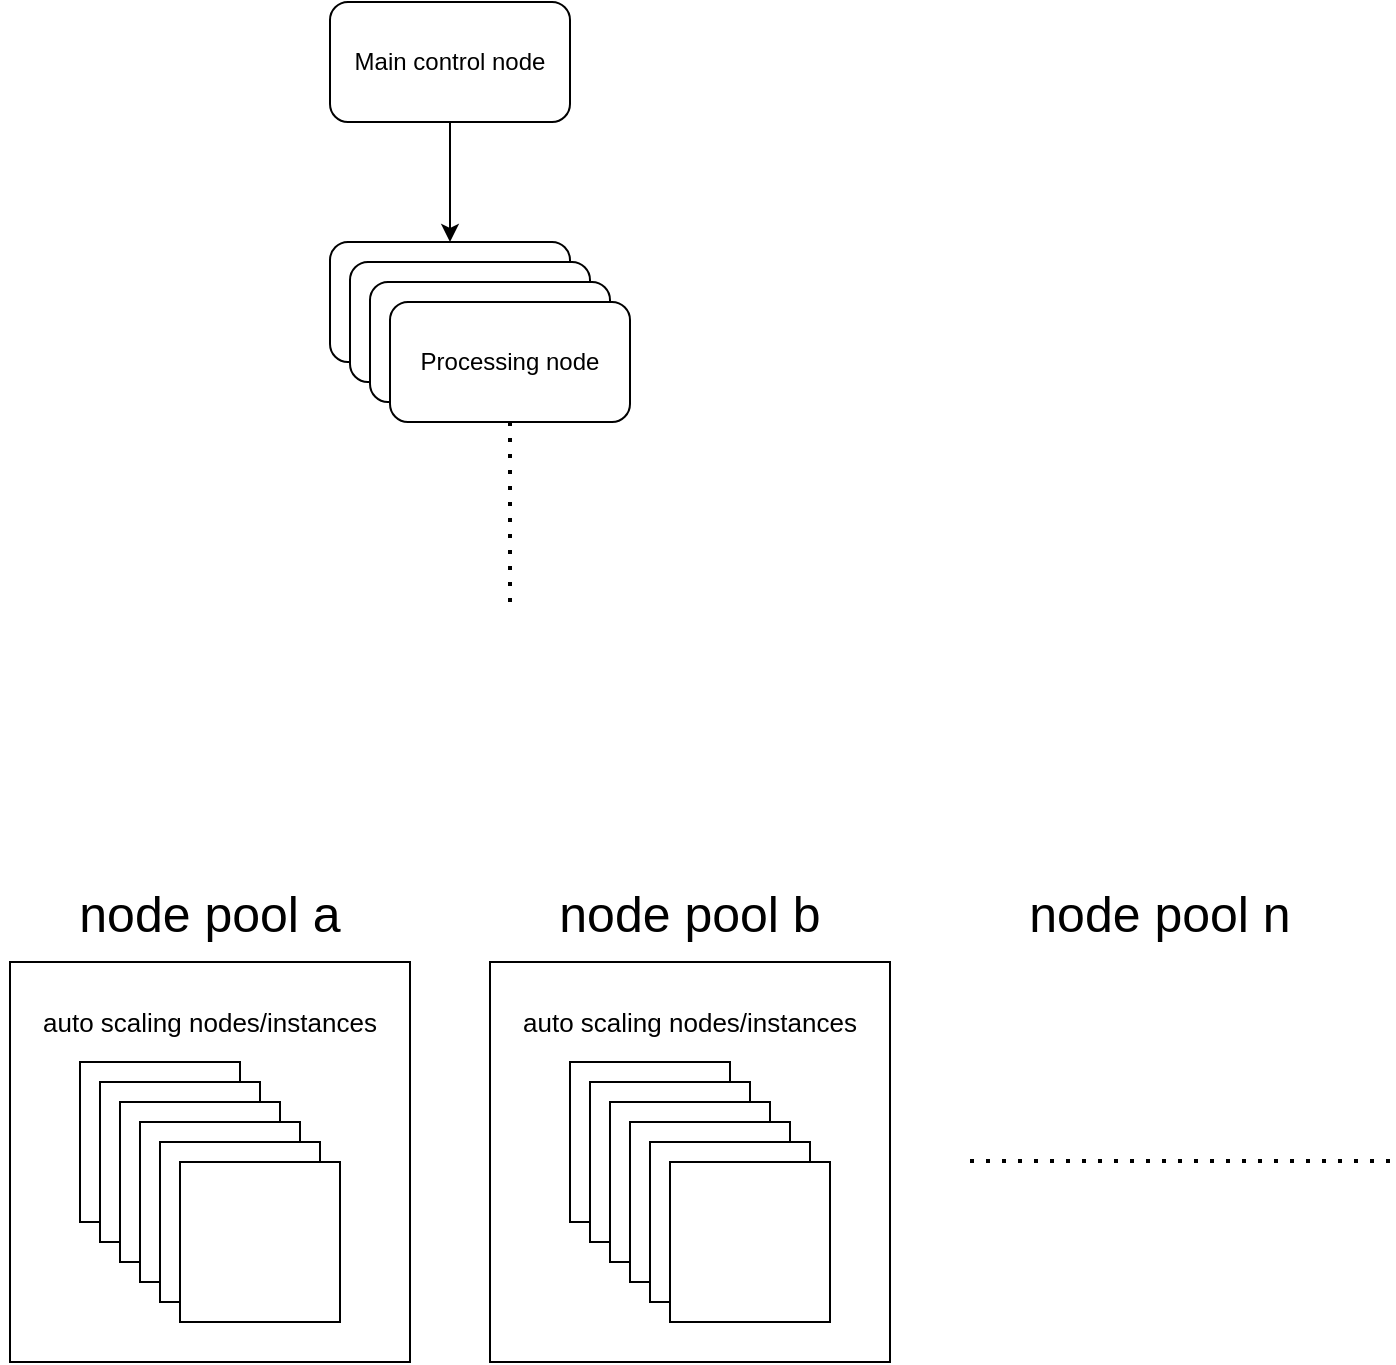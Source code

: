<mxfile version="16.6.4" type="github">
  <diagram id="SNoBqOypM2UpMaVSAHki" name="Page-1">
    <mxGraphModel dx="2000" dy="1162" grid="1" gridSize="10" guides="1" tooltips="1" connect="1" arrows="1" fold="1" page="1" pageScale="1" pageWidth="850" pageHeight="1100" math="0" shadow="0">
      <root>
        <mxCell id="0" />
        <mxCell id="1" parent="0" />
        <mxCell id="VuzW8GXzsAqmzw6oY8kO-3" value="" style="edgeStyle=orthogonalEdgeStyle;rounded=0;orthogonalLoop=1;jettySize=auto;html=1;" parent="1" source="VuzW8GXzsAqmzw6oY8kO-1" target="VuzW8GXzsAqmzw6oY8kO-2" edge="1">
          <mxGeometry relative="1" as="geometry" />
        </mxCell>
        <mxCell id="VuzW8GXzsAqmzw6oY8kO-1" value="Main control node" style="rounded=1;whiteSpace=wrap;html=1;" parent="1" vertex="1">
          <mxGeometry x="280" y="240" width="120" height="60" as="geometry" />
        </mxCell>
        <mxCell id="VuzW8GXzsAqmzw6oY8kO-2" value="Processing node" style="rounded=1;whiteSpace=wrap;html=1;" parent="1" vertex="1">
          <mxGeometry x="280" y="360" width="120" height="60" as="geometry" />
        </mxCell>
        <mxCell id="VuzW8GXzsAqmzw6oY8kO-4" value="Processing node" style="rounded=1;whiteSpace=wrap;html=1;" parent="1" vertex="1">
          <mxGeometry x="290" y="370" width="120" height="60" as="geometry" />
        </mxCell>
        <mxCell id="VuzW8GXzsAqmzw6oY8kO-5" value="Processing node" style="rounded=1;whiteSpace=wrap;html=1;" parent="1" vertex="1">
          <mxGeometry x="300" y="380" width="120" height="60" as="geometry" />
        </mxCell>
        <mxCell id="VuzW8GXzsAqmzw6oY8kO-6" value="Processing node" style="rounded=1;whiteSpace=wrap;html=1;" parent="1" vertex="1">
          <mxGeometry x="310" y="390" width="120" height="60" as="geometry" />
        </mxCell>
        <mxCell id="VuzW8GXzsAqmzw6oY8kO-7" value="" style="endArrow=none;dashed=1;html=1;dashPattern=1 3;strokeWidth=2;rounded=0;" parent="1" source="VuzW8GXzsAqmzw6oY8kO-6" edge="1">
          <mxGeometry width="50" height="50" relative="1" as="geometry">
            <mxPoint x="360" y="480" as="sourcePoint" />
            <mxPoint x="370" y="540" as="targetPoint" />
          </mxGeometry>
        </mxCell>
        <mxCell id="nCyZlq6CnmxcqzVL5-ME-1" value="" style="whiteSpace=wrap;html=1;aspect=fixed;" vertex="1" parent="1">
          <mxGeometry x="120" y="720" width="200" height="200" as="geometry" />
        </mxCell>
        <mxCell id="nCyZlq6CnmxcqzVL5-ME-2" value="" style="whiteSpace=wrap;html=1;aspect=fixed;" vertex="1" parent="1">
          <mxGeometry x="360" y="720" width="200" height="200" as="geometry" />
        </mxCell>
        <mxCell id="nCyZlq6CnmxcqzVL5-ME-3" value="" style="endArrow=none;dashed=1;html=1;dashPattern=1 3;strokeWidth=2;rounded=0;" edge="1" parent="1">
          <mxGeometry width="50" height="50" relative="1" as="geometry">
            <mxPoint x="600" y="819.5" as="sourcePoint" />
            <mxPoint x="810" y="819.5" as="targetPoint" />
          </mxGeometry>
        </mxCell>
        <mxCell id="nCyZlq6CnmxcqzVL5-ME-4" value="&lt;font style=&quot;font-size: 25px&quot;&gt;node pool a&lt;/font&gt;" style="text;html=1;strokeColor=none;fillColor=none;align=center;verticalAlign=middle;whiteSpace=wrap;rounded=0;" vertex="1" parent="1">
          <mxGeometry x="135" y="680" width="170" height="30" as="geometry" />
        </mxCell>
        <mxCell id="nCyZlq6CnmxcqzVL5-ME-5" value="&lt;font style=&quot;font-size: 25px&quot;&gt;node pool b&lt;/font&gt;" style="text;html=1;strokeColor=none;fillColor=none;align=center;verticalAlign=middle;whiteSpace=wrap;rounded=0;" vertex="1" parent="1">
          <mxGeometry x="375" y="680" width="170" height="30" as="geometry" />
        </mxCell>
        <mxCell id="nCyZlq6CnmxcqzVL5-ME-6" value="&lt;font style=&quot;font-size: 25px&quot;&gt;node pool n&lt;/font&gt;" style="text;html=1;strokeColor=none;fillColor=none;align=center;verticalAlign=middle;whiteSpace=wrap;rounded=0;" vertex="1" parent="1">
          <mxGeometry x="610" y="680" width="170" height="30" as="geometry" />
        </mxCell>
        <mxCell id="nCyZlq6CnmxcqzVL5-ME-7" value="" style="whiteSpace=wrap;html=1;aspect=fixed;fontSize=25;" vertex="1" parent="1">
          <mxGeometry x="155" y="770" width="80" height="80" as="geometry" />
        </mxCell>
        <mxCell id="nCyZlq6CnmxcqzVL5-ME-8" value="" style="whiteSpace=wrap;html=1;aspect=fixed;fontSize=25;" vertex="1" parent="1">
          <mxGeometry x="165" y="780" width="80" height="80" as="geometry" />
        </mxCell>
        <mxCell id="nCyZlq6CnmxcqzVL5-ME-9" value="" style="whiteSpace=wrap;html=1;aspect=fixed;fontSize=25;" vertex="1" parent="1">
          <mxGeometry x="175" y="790" width="80" height="80" as="geometry" />
        </mxCell>
        <mxCell id="nCyZlq6CnmxcqzVL5-ME-10" value="" style="whiteSpace=wrap;html=1;aspect=fixed;fontSize=25;" vertex="1" parent="1">
          <mxGeometry x="185" y="800" width="80" height="80" as="geometry" />
        </mxCell>
        <mxCell id="nCyZlq6CnmxcqzVL5-ME-11" value="" style="whiteSpace=wrap;html=1;aspect=fixed;fontSize=25;" vertex="1" parent="1">
          <mxGeometry x="195" y="810" width="80" height="80" as="geometry" />
        </mxCell>
        <mxCell id="nCyZlq6CnmxcqzVL5-ME-12" value="" style="whiteSpace=wrap;html=1;aspect=fixed;fontSize=25;" vertex="1" parent="1">
          <mxGeometry x="205" y="820" width="80" height="80" as="geometry" />
        </mxCell>
        <mxCell id="nCyZlq6CnmxcqzVL5-ME-13" value="" style="whiteSpace=wrap;html=1;aspect=fixed;fontSize=25;" vertex="1" parent="1">
          <mxGeometry x="400" y="770" width="80" height="80" as="geometry" />
        </mxCell>
        <mxCell id="nCyZlq6CnmxcqzVL5-ME-14" value="" style="whiteSpace=wrap;html=1;aspect=fixed;fontSize=25;" vertex="1" parent="1">
          <mxGeometry x="410" y="780" width="80" height="80" as="geometry" />
        </mxCell>
        <mxCell id="nCyZlq6CnmxcqzVL5-ME-15" value="" style="whiteSpace=wrap;html=1;aspect=fixed;fontSize=25;" vertex="1" parent="1">
          <mxGeometry x="420" y="790" width="80" height="80" as="geometry" />
        </mxCell>
        <mxCell id="nCyZlq6CnmxcqzVL5-ME-16" value="" style="whiteSpace=wrap;html=1;aspect=fixed;fontSize=25;" vertex="1" parent="1">
          <mxGeometry x="430" y="800" width="80" height="80" as="geometry" />
        </mxCell>
        <mxCell id="nCyZlq6CnmxcqzVL5-ME-17" value="" style="whiteSpace=wrap;html=1;aspect=fixed;fontSize=25;" vertex="1" parent="1">
          <mxGeometry x="440" y="810" width="80" height="80" as="geometry" />
        </mxCell>
        <mxCell id="nCyZlq6CnmxcqzVL5-ME-18" value="" style="whiteSpace=wrap;html=1;aspect=fixed;fontSize=25;" vertex="1" parent="1">
          <mxGeometry x="450" y="820" width="80" height="80" as="geometry" />
        </mxCell>
        <mxCell id="nCyZlq6CnmxcqzVL5-ME-19" value="&lt;font style=&quot;font-size: 13px&quot;&gt;auto scaling nodes/instances&lt;/font&gt;" style="text;html=1;strokeColor=none;fillColor=none;align=center;verticalAlign=middle;whiteSpace=wrap;rounded=0;fontSize=25;" vertex="1" parent="1">
          <mxGeometry x="115" y="730" width="210" height="30" as="geometry" />
        </mxCell>
        <mxCell id="nCyZlq6CnmxcqzVL5-ME-20" value="&lt;font style=&quot;font-size: 13px&quot;&gt;auto scaling nodes/instances&lt;/font&gt;" style="text;html=1;strokeColor=none;fillColor=none;align=center;verticalAlign=middle;whiteSpace=wrap;rounded=0;fontSize=25;" vertex="1" parent="1">
          <mxGeometry x="355" y="730" width="210" height="30" as="geometry" />
        </mxCell>
      </root>
    </mxGraphModel>
  </diagram>
</mxfile>
